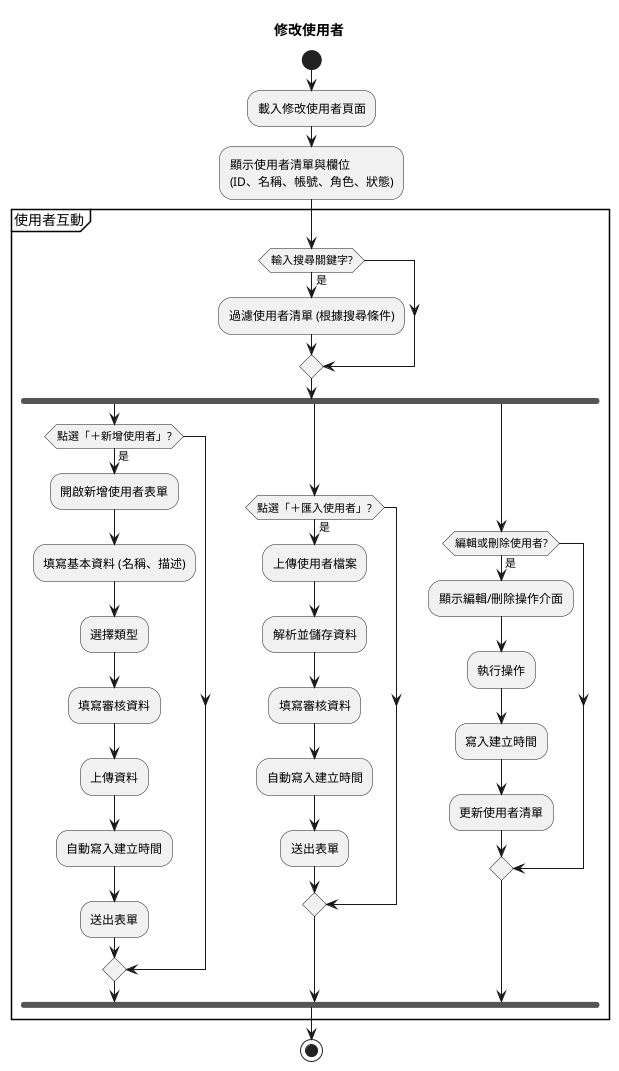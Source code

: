 @startuml edit_asset_activity
title 修改使用者
start

:載入修改使用者頁面;

:顯示使用者清單與欄位
(ID、名稱、帳號、角色、狀態);

partition "使用者互動" {

    if (輸入搜尋關鍵字?) then (是)
        :過濾使用者清單 (根據搜尋條件);
    endif
    fork
        if (點選「＋新增使用者」?) then (是)
            :開啟新增使用者表單;
            :填寫基本資料 (名稱、描述);
            :選擇類型;
            :填寫審核資料;
            :上傳資料;
            :自動寫入建立時間;
            :送出表單;
        endif
    fork again
        if (點選「＋匯入使用者」?) then (是)
            :上傳使用者檔案;
            :解析並儲存資料;
            :填寫審核資料;
            :自動寫入建立時間;
            :送出表單;
        endif
    fork again
        if (編輯或刪除使用者?) then (是)
            :顯示編輯/刪除操作介面;
            :執行操作;
            :寫入建立時間;
            :更新使用者清單;
        endif
    end fork
}

stop

@enduml
